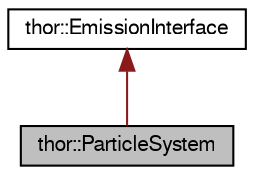 digraph "thor::ParticleSystem"
{
  bgcolor="transparent";
  edge [fontname="FreeSans",fontsize="10",labelfontname="FreeSans",labelfontsize="10"];
  node [fontname="FreeSans",fontsize="10",shape=record];
  Node1 [label="thor::ParticleSystem",height=0.2,width=0.4,color="black", fillcolor="grey75", style="filled", fontcolor="black"];
  Node2 -> Node1 [dir="back",color="firebrick4",fontsize="10",style="solid",fontname="FreeSans"];
  Node2 [label="thor::EmissionInterface",height=0.2,width=0.4,color="black",URL="$classthor_1_1_emission_interface.html",tooltip="Class that connects emitters with their corresponding particle system. "];
}
